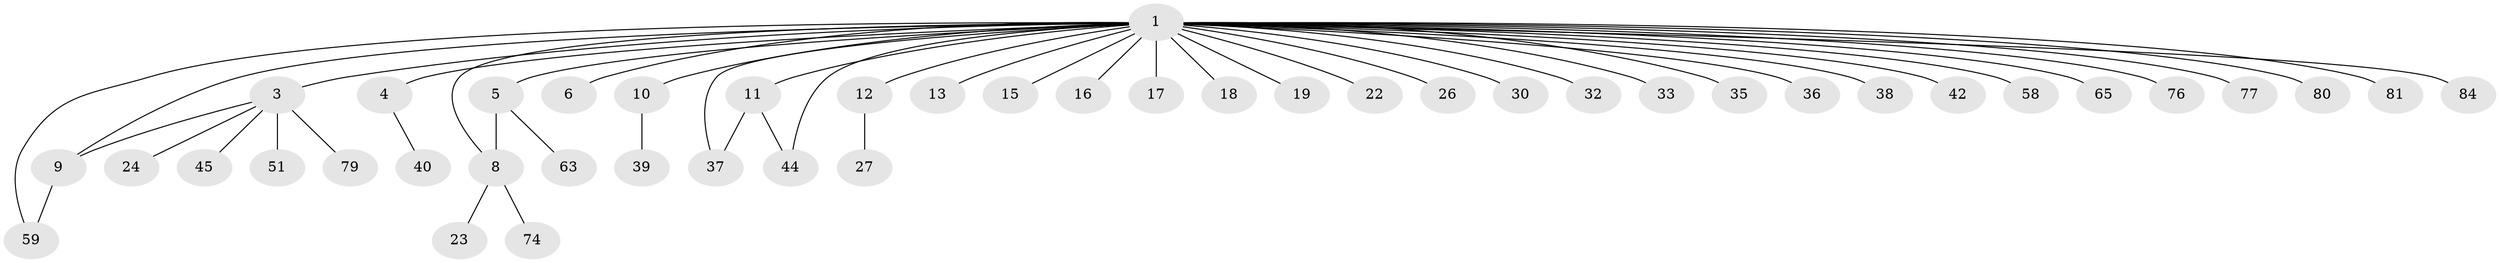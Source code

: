 // original degree distribution, {11: 0.01098901098901099, 28: 0.01098901098901099, 7: 0.01098901098901099, 2: 0.23076923076923078, 3: 0.04395604395604396, 6: 0.01098901098901099, 9: 0.01098901098901099, 4: 0.03296703296703297, 1: 0.6043956043956044, 8: 0.01098901098901099, 5: 0.02197802197802198}
// Generated by graph-tools (version 1.1) at 2025/14/03/09/25 04:14:26]
// undirected, 45 vertices, 49 edges
graph export_dot {
graph [start="1"]
  node [color=gray90,style=filled];
  1 [super="+2+34+7+48+47"];
  3;
  4;
  5;
  6 [super="+89"];
  8 [super="+31+85+57+49+29+14"];
  9 [super="+41"];
  10;
  11 [super="+20"];
  12;
  13;
  15;
  16;
  17;
  18;
  19;
  22;
  23 [super="+28+43+61+70"];
  24;
  26;
  27;
  30;
  32;
  33;
  35 [super="+67"];
  36;
  37 [super="+90"];
  38;
  39;
  40;
  42;
  44 [super="+52"];
  45;
  51;
  58;
  59 [super="+72+66"];
  63 [super="+78"];
  65 [super="+86"];
  74;
  76;
  77;
  79;
  80;
  81;
  84;
  1 -- 15;
  1 -- 17;
  1 -- 33;
  1 -- 58;
  1 -- 76;
  1 -- 81;
  1 -- 65;
  1 -- 3 [weight=2];
  1 -- 4;
  1 -- 5;
  1 -- 6;
  1 -- 8 [weight=2];
  1 -- 10;
  1 -- 11 [weight=3];
  1 -- 12;
  1 -- 13;
  1 -- 77;
  1 -- 16;
  1 -- 80;
  1 -- 18;
  1 -- 19;
  1 -- 84;
  1 -- 22;
  1 -- 30;
  1 -- 32;
  1 -- 35 [weight=2];
  1 -- 36;
  1 -- 37;
  1 -- 38;
  1 -- 42;
  1 -- 44;
  1 -- 59;
  1 -- 26;
  1 -- 9;
  3 -- 9;
  3 -- 24;
  3 -- 45;
  3 -- 51;
  3 -- 79;
  4 -- 40;
  5 -- 8;
  5 -- 63;
  8 -- 23;
  8 -- 74;
  9 -- 59;
  10 -- 39;
  11 -- 37;
  11 -- 44;
  12 -- 27;
}
